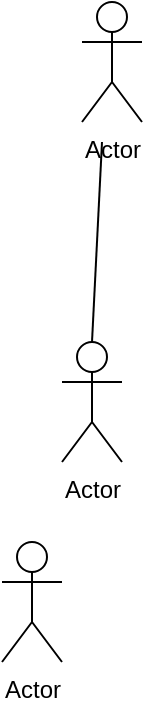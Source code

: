 <mxfile version="20.8.10" type="github">
  <diagram name="Page-1" id="6biAS6TgEiYTtTCpl2q3">
    <mxGraphModel dx="880" dy="476" grid="1" gridSize="10" guides="1" tooltips="1" connect="1" arrows="1" fold="1" page="1" pageScale="1" pageWidth="827" pageHeight="1169" math="0" shadow="0">
      <root>
        <mxCell id="0" />
        <mxCell id="1" parent="0" />
        <mxCell id="osY9bNT0p5JdTlg4V-bV-1" value="Actor" style="shape=umlActor;verticalLabelPosition=bottom;verticalAlign=top;html=1;outlineConnect=0;" parent="1" vertex="1">
          <mxGeometry x="190" y="260" width="30" height="60" as="geometry" />
        </mxCell>
        <mxCell id="-5UbNNxUhuiNtVV018ck-1" value="Actor" style="shape=umlActor;verticalLabelPosition=bottom;verticalAlign=top;html=1;outlineConnect=0;" parent="1" vertex="1">
          <mxGeometry x="200" y="90" width="30" height="60" as="geometry" />
        </mxCell>
        <mxCell id="-5UbNNxUhuiNtVV018ck-2" value="" style="endArrow=none;html=1;rounded=0;exitX=0.5;exitY=0;exitDx=0;exitDy=0;exitPerimeter=0;" parent="1" source="osY9bNT0p5JdTlg4V-bV-1" edge="1">
          <mxGeometry width="50" height="50" relative="1" as="geometry">
            <mxPoint x="390" y="310" as="sourcePoint" />
            <mxPoint x="210" y="160" as="targetPoint" />
          </mxGeometry>
        </mxCell>
        <mxCell id="jMR4_aKiTrjmyOYb2GLJ-1" value="Actor" style="shape=umlActor;verticalLabelPosition=bottom;verticalAlign=top;html=1;outlineConnect=0;" vertex="1" parent="1">
          <mxGeometry x="160" y="360" width="30" height="60" as="geometry" />
        </mxCell>
      </root>
    </mxGraphModel>
  </diagram>
</mxfile>
